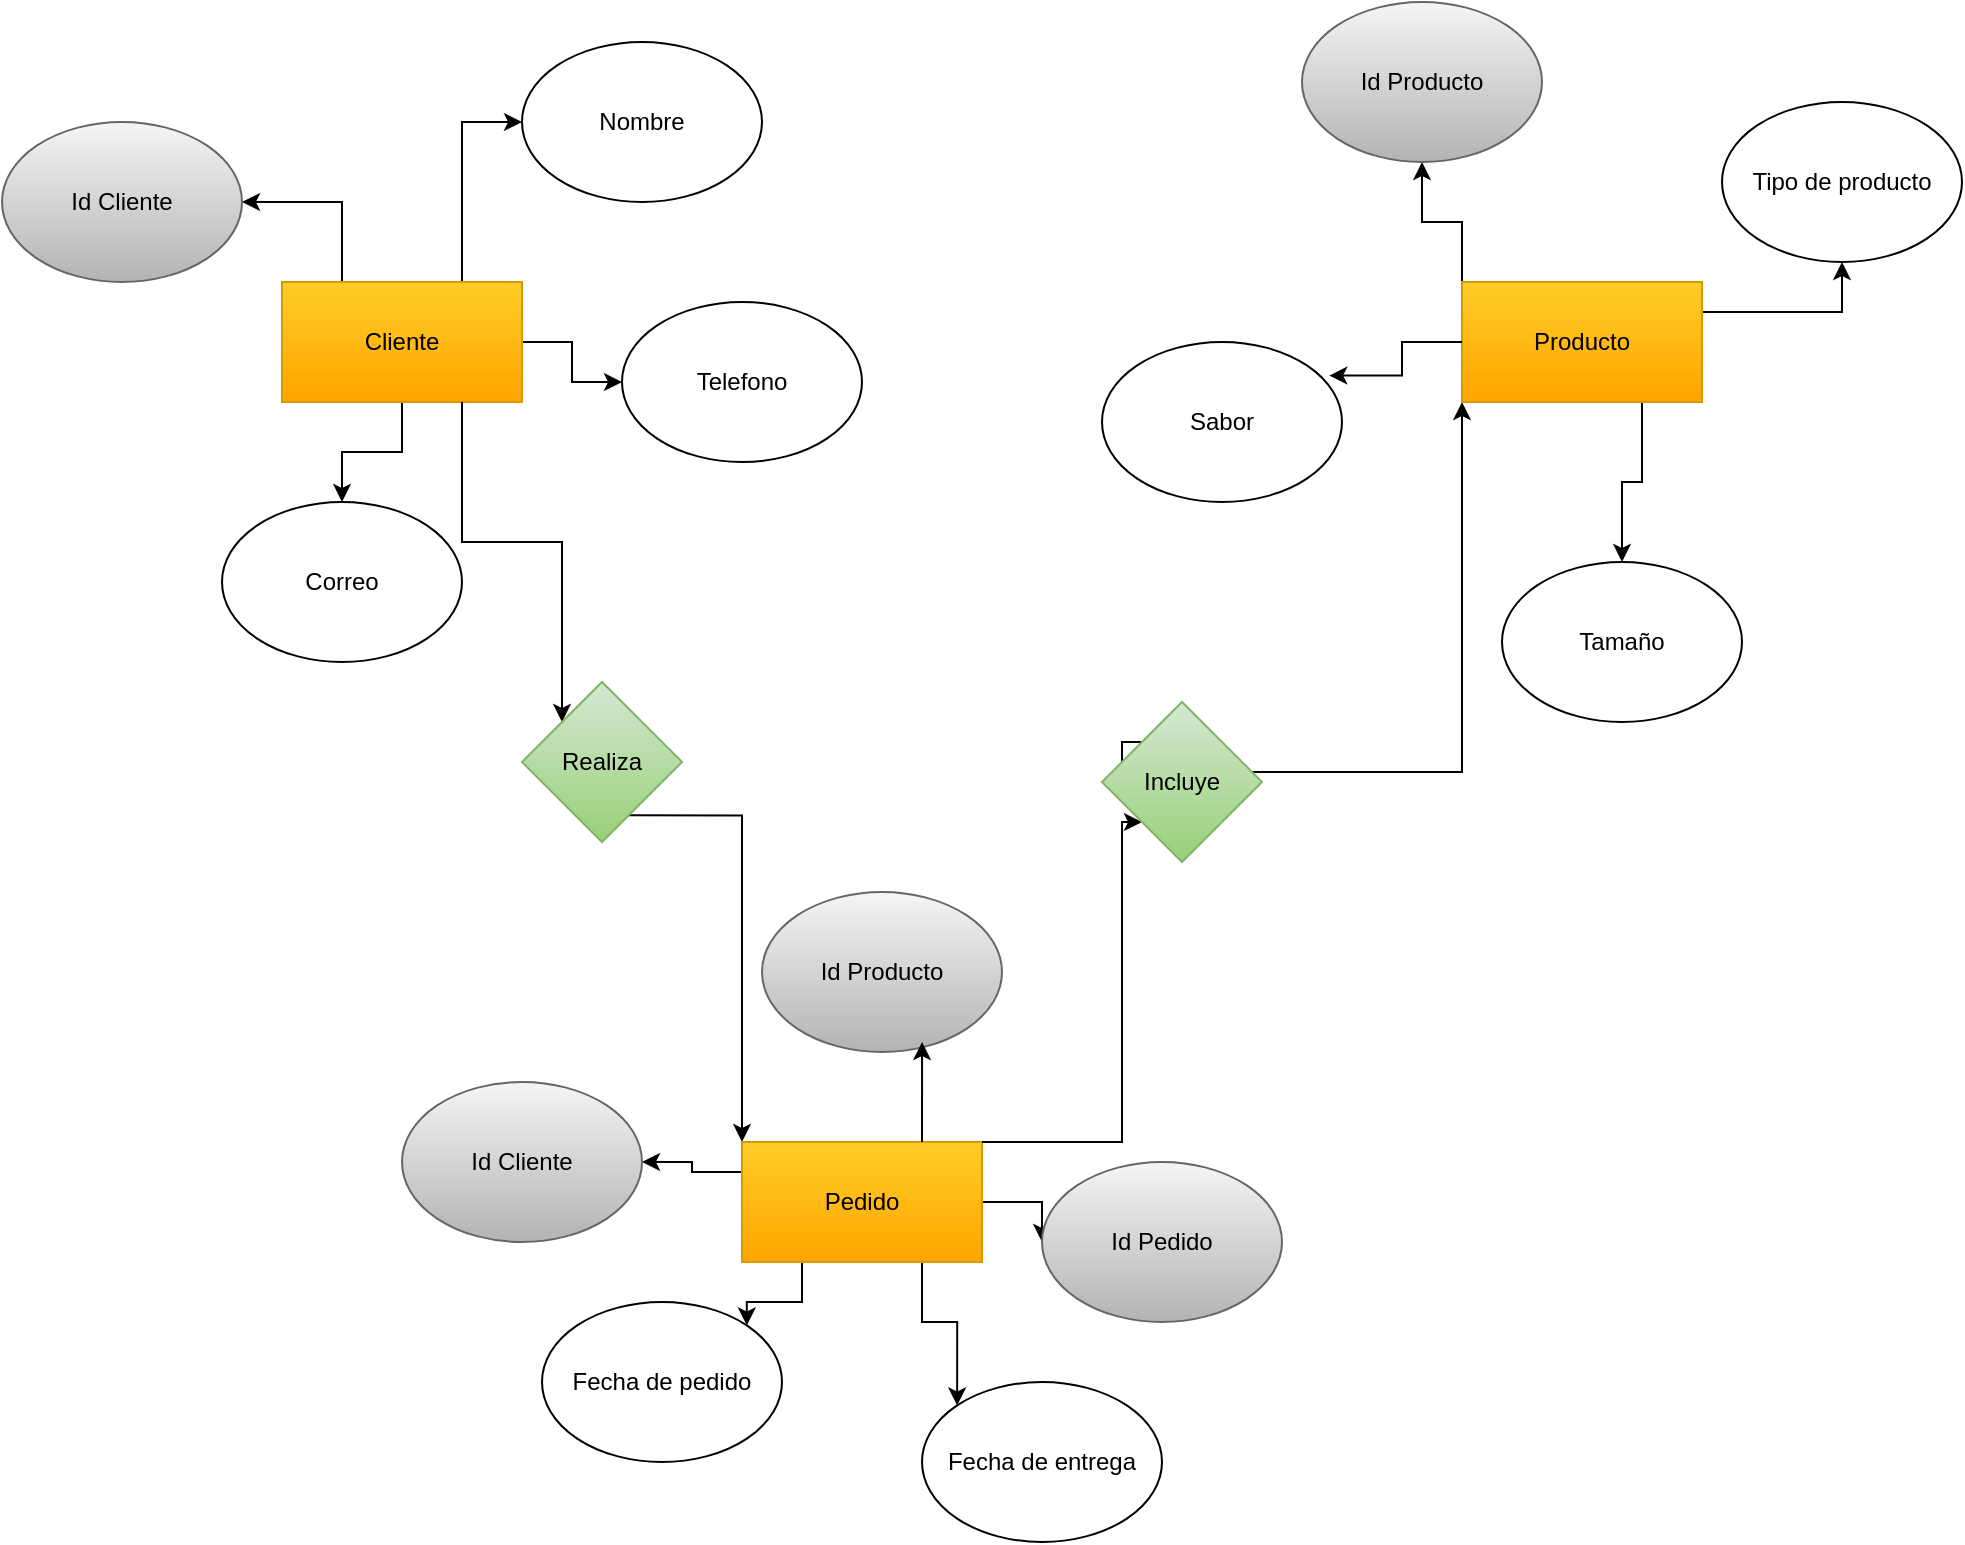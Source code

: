 <mxfile version="28.0.6">
  <diagram name="Página-1" id="2fZBQ1506uBiVGnHBUQl">
    <mxGraphModel dx="1042" dy="1777" grid="1" gridSize="10" guides="1" tooltips="1" connect="1" arrows="1" fold="1" page="1" pageScale="1" pageWidth="827" pageHeight="1169" math="0" shadow="0">
      <root>
        <mxCell id="0" />
        <mxCell id="1" parent="0" />
        <mxCell id="Cb7vbwdoOXR-NI_GIhor-19" style="edgeStyle=orthogonalEdgeStyle;rounded=0;orthogonalLoop=1;jettySize=auto;html=1;exitX=0.25;exitY=0;exitDx=0;exitDy=0;entryX=1;entryY=0.5;entryDx=0;entryDy=0;" edge="1" parent="1" source="Cb7vbwdoOXR-NI_GIhor-1" target="Cb7vbwdoOXR-NI_GIhor-5">
          <mxGeometry relative="1" as="geometry" />
        </mxCell>
        <mxCell id="Cb7vbwdoOXR-NI_GIhor-20" style="edgeStyle=orthogonalEdgeStyle;rounded=0;orthogonalLoop=1;jettySize=auto;html=1;exitX=0.75;exitY=0;exitDx=0;exitDy=0;entryX=0;entryY=0.5;entryDx=0;entryDy=0;" edge="1" parent="1" source="Cb7vbwdoOXR-NI_GIhor-1" target="Cb7vbwdoOXR-NI_GIhor-4">
          <mxGeometry relative="1" as="geometry" />
        </mxCell>
        <mxCell id="Cb7vbwdoOXR-NI_GIhor-21" style="edgeStyle=orthogonalEdgeStyle;rounded=0;orthogonalLoop=1;jettySize=auto;html=1;exitX=1;exitY=0.5;exitDx=0;exitDy=0;entryX=0;entryY=0.5;entryDx=0;entryDy=0;" edge="1" parent="1" source="Cb7vbwdoOXR-NI_GIhor-1" target="Cb7vbwdoOXR-NI_GIhor-6">
          <mxGeometry relative="1" as="geometry" />
        </mxCell>
        <mxCell id="Cb7vbwdoOXR-NI_GIhor-22" style="edgeStyle=orthogonalEdgeStyle;rounded=0;orthogonalLoop=1;jettySize=auto;html=1;exitX=0.5;exitY=1;exitDx=0;exitDy=0;entryX=0.5;entryY=0;entryDx=0;entryDy=0;" edge="1" parent="1" source="Cb7vbwdoOXR-NI_GIhor-1" target="Cb7vbwdoOXR-NI_GIhor-7">
          <mxGeometry relative="1" as="geometry" />
        </mxCell>
        <mxCell id="Cb7vbwdoOXR-NI_GIhor-32" style="edgeStyle=orthogonalEdgeStyle;rounded=0;orthogonalLoop=1;jettySize=auto;html=1;exitX=0.75;exitY=1;exitDx=0;exitDy=0;entryX=0;entryY=0;entryDx=0;entryDy=0;" edge="1" parent="1" source="Cb7vbwdoOXR-NI_GIhor-33" target="Cb7vbwdoOXR-NI_GIhor-2">
          <mxGeometry relative="1" as="geometry" />
        </mxCell>
        <mxCell id="Cb7vbwdoOXR-NI_GIhor-1" value="Cliente" style="rounded=0;whiteSpace=wrap;html=1;fillColor=#ffcd28;strokeColor=#d79b00;gradientColor=#ffa500;" vertex="1" parent="1">
          <mxGeometry x="140" y="120" width="120" height="60" as="geometry" />
        </mxCell>
        <mxCell id="Cb7vbwdoOXR-NI_GIhor-28" style="edgeStyle=orthogonalEdgeStyle;rounded=0;orthogonalLoop=1;jettySize=auto;html=1;exitX=1;exitY=0.5;exitDx=0;exitDy=0;entryX=0;entryY=0.5;entryDx=0;entryDy=0;" edge="1" parent="1" source="Cb7vbwdoOXR-NI_GIhor-2" target="Cb7vbwdoOXR-NI_GIhor-10">
          <mxGeometry relative="1" as="geometry" />
        </mxCell>
        <mxCell id="Cb7vbwdoOXR-NI_GIhor-29" style="edgeStyle=orthogonalEdgeStyle;rounded=0;orthogonalLoop=1;jettySize=auto;html=1;exitX=0.75;exitY=1;exitDx=0;exitDy=0;entryX=0;entryY=0;entryDx=0;entryDy=0;" edge="1" parent="1" source="Cb7vbwdoOXR-NI_GIhor-2" target="Cb7vbwdoOXR-NI_GIhor-18">
          <mxGeometry relative="1" as="geometry" />
        </mxCell>
        <mxCell id="Cb7vbwdoOXR-NI_GIhor-30" style="edgeStyle=orthogonalEdgeStyle;rounded=0;orthogonalLoop=1;jettySize=auto;html=1;exitX=0.25;exitY=1;exitDx=0;exitDy=0;entryX=1;entryY=0;entryDx=0;entryDy=0;" edge="1" parent="1" source="Cb7vbwdoOXR-NI_GIhor-2" target="Cb7vbwdoOXR-NI_GIhor-9">
          <mxGeometry relative="1" as="geometry" />
        </mxCell>
        <mxCell id="Cb7vbwdoOXR-NI_GIhor-31" style="edgeStyle=orthogonalEdgeStyle;rounded=0;orthogonalLoop=1;jettySize=auto;html=1;exitX=0;exitY=0.25;exitDx=0;exitDy=0;entryX=1;entryY=0.5;entryDx=0;entryDy=0;" edge="1" parent="1" source="Cb7vbwdoOXR-NI_GIhor-2" target="Cb7vbwdoOXR-NI_GIhor-17">
          <mxGeometry relative="1" as="geometry" />
        </mxCell>
        <mxCell id="Cb7vbwdoOXR-NI_GIhor-35" style="edgeStyle=orthogonalEdgeStyle;rounded=0;orthogonalLoop=1;jettySize=auto;html=1;exitX=1;exitY=0;exitDx=0;exitDy=0;entryX=0;entryY=1;entryDx=0;entryDy=0;" edge="1" parent="1" source="Cb7vbwdoOXR-NI_GIhor-36" target="Cb7vbwdoOXR-NI_GIhor-3">
          <mxGeometry relative="1" as="geometry">
            <Array as="points">
              <mxPoint x="560" y="365" />
              <mxPoint x="730" y="365" />
            </Array>
          </mxGeometry>
        </mxCell>
        <mxCell id="Cb7vbwdoOXR-NI_GIhor-2" value="Pedido" style="rounded=0;whiteSpace=wrap;html=1;fillColor=#ffcd28;strokeColor=#d79b00;gradientColor=#ffa500;" vertex="1" parent="1">
          <mxGeometry x="370" y="550" width="120" height="60" as="geometry" />
        </mxCell>
        <mxCell id="Cb7vbwdoOXR-NI_GIhor-24" style="edgeStyle=orthogonalEdgeStyle;rounded=0;orthogonalLoop=1;jettySize=auto;html=1;exitX=0;exitY=0;exitDx=0;exitDy=0;entryX=0.5;entryY=1;entryDx=0;entryDy=0;" edge="1" parent="1" source="Cb7vbwdoOXR-NI_GIhor-3" target="Cb7vbwdoOXR-NI_GIhor-8">
          <mxGeometry relative="1" as="geometry" />
        </mxCell>
        <mxCell id="Cb7vbwdoOXR-NI_GIhor-25" style="edgeStyle=orthogonalEdgeStyle;rounded=0;orthogonalLoop=1;jettySize=auto;html=1;exitX=0.75;exitY=1;exitDx=0;exitDy=0;entryX=0.5;entryY=0;entryDx=0;entryDy=0;" edge="1" parent="1" source="Cb7vbwdoOXR-NI_GIhor-3" target="Cb7vbwdoOXR-NI_GIhor-13">
          <mxGeometry relative="1" as="geometry" />
        </mxCell>
        <mxCell id="Cb7vbwdoOXR-NI_GIhor-26" style="edgeStyle=orthogonalEdgeStyle;rounded=0;orthogonalLoop=1;jettySize=auto;html=1;exitX=1;exitY=0.25;exitDx=0;exitDy=0;entryX=0.5;entryY=1;entryDx=0;entryDy=0;" edge="1" parent="1" source="Cb7vbwdoOXR-NI_GIhor-3" target="Cb7vbwdoOXR-NI_GIhor-15">
          <mxGeometry relative="1" as="geometry" />
        </mxCell>
        <mxCell id="Cb7vbwdoOXR-NI_GIhor-3" value="Producto" style="rounded=0;whiteSpace=wrap;html=1;fillColor=#ffcd28;strokeColor=#d79b00;gradientColor=#ffa500;" vertex="1" parent="1">
          <mxGeometry x="730" y="120" width="120" height="60" as="geometry" />
        </mxCell>
        <mxCell id="Cb7vbwdoOXR-NI_GIhor-4" value="Nombre" style="ellipse;whiteSpace=wrap;html=1;" vertex="1" parent="1">
          <mxGeometry x="260" width="120" height="80" as="geometry" />
        </mxCell>
        <mxCell id="Cb7vbwdoOXR-NI_GIhor-5" value="Id Cliente" style="ellipse;whiteSpace=wrap;html=1;fillColor=#f5f5f5;gradientColor=#b3b3b3;strokeColor=#666666;" vertex="1" parent="1">
          <mxGeometry y="40" width="120" height="80" as="geometry" />
        </mxCell>
        <mxCell id="Cb7vbwdoOXR-NI_GIhor-6" value="Telefono" style="ellipse;whiteSpace=wrap;html=1;" vertex="1" parent="1">
          <mxGeometry x="310" y="130" width="120" height="80" as="geometry" />
        </mxCell>
        <mxCell id="Cb7vbwdoOXR-NI_GIhor-7" value="Correo" style="ellipse;whiteSpace=wrap;html=1;" vertex="1" parent="1">
          <mxGeometry x="110" y="230" width="120" height="80" as="geometry" />
        </mxCell>
        <mxCell id="Cb7vbwdoOXR-NI_GIhor-8" value="Id Producto" style="ellipse;whiteSpace=wrap;html=1;fillColor=#f5f5f5;strokeColor=#666666;gradientColor=#b3b3b3;" vertex="1" parent="1">
          <mxGeometry x="650" y="-20" width="120" height="80" as="geometry" />
        </mxCell>
        <mxCell id="Cb7vbwdoOXR-NI_GIhor-9" value="Fecha de pedido" style="ellipse;whiteSpace=wrap;html=1;" vertex="1" parent="1">
          <mxGeometry x="270" y="630" width="120" height="80" as="geometry" />
        </mxCell>
        <mxCell id="Cb7vbwdoOXR-NI_GIhor-10" value="Id Pedido" style="ellipse;whiteSpace=wrap;html=1;fillColor=#f5f5f5;gradientColor=#b3b3b3;strokeColor=#666666;" vertex="1" parent="1">
          <mxGeometry x="520" y="560" width="120" height="80" as="geometry" />
        </mxCell>
        <mxCell id="Cb7vbwdoOXR-NI_GIhor-13" value="Tamaño" style="ellipse;whiteSpace=wrap;html=1;" vertex="1" parent="1">
          <mxGeometry x="750" y="260" width="120" height="80" as="geometry" />
        </mxCell>
        <mxCell id="Cb7vbwdoOXR-NI_GIhor-14" value="Sabor" style="ellipse;whiteSpace=wrap;html=1;" vertex="1" parent="1">
          <mxGeometry x="550" y="150" width="120" height="80" as="geometry" />
        </mxCell>
        <mxCell id="Cb7vbwdoOXR-NI_GIhor-15" value="Tipo de producto" style="ellipse;whiteSpace=wrap;html=1;" vertex="1" parent="1">
          <mxGeometry x="860" y="30" width="120" height="80" as="geometry" />
        </mxCell>
        <mxCell id="Cb7vbwdoOXR-NI_GIhor-16" value="Id Producto" style="ellipse;whiteSpace=wrap;html=1;fillColor=#f5f5f5;strokeColor=#666666;gradientColor=#b3b3b3;" vertex="1" parent="1">
          <mxGeometry x="380" y="425" width="120" height="80" as="geometry" />
        </mxCell>
        <mxCell id="Cb7vbwdoOXR-NI_GIhor-17" value="Id Cliente" style="ellipse;whiteSpace=wrap;html=1;fillColor=#f5f5f5;gradientColor=#b3b3b3;strokeColor=#666666;" vertex="1" parent="1">
          <mxGeometry x="200" y="520" width="120" height="80" as="geometry" />
        </mxCell>
        <mxCell id="Cb7vbwdoOXR-NI_GIhor-18" value="Fecha de entrega" style="ellipse;whiteSpace=wrap;html=1;" vertex="1" parent="1">
          <mxGeometry x="460" y="670" width="120" height="80" as="geometry" />
        </mxCell>
        <mxCell id="Cb7vbwdoOXR-NI_GIhor-23" style="edgeStyle=orthogonalEdgeStyle;rounded=0;orthogonalLoop=1;jettySize=auto;html=1;exitX=0;exitY=0.5;exitDx=0;exitDy=0;entryX=0.947;entryY=0.21;entryDx=0;entryDy=0;entryPerimeter=0;" edge="1" parent="1" source="Cb7vbwdoOXR-NI_GIhor-3" target="Cb7vbwdoOXR-NI_GIhor-14">
          <mxGeometry relative="1" as="geometry" />
        </mxCell>
        <mxCell id="Cb7vbwdoOXR-NI_GIhor-27" style="edgeStyle=orthogonalEdgeStyle;rounded=0;orthogonalLoop=1;jettySize=auto;html=1;exitX=0.75;exitY=0;exitDx=0;exitDy=0;entryX=0.667;entryY=0.938;entryDx=0;entryDy=0;entryPerimeter=0;" edge="1" parent="1" source="Cb7vbwdoOXR-NI_GIhor-2" target="Cb7vbwdoOXR-NI_GIhor-16">
          <mxGeometry relative="1" as="geometry" />
        </mxCell>
        <mxCell id="Cb7vbwdoOXR-NI_GIhor-34" value="" style="edgeStyle=orthogonalEdgeStyle;rounded=0;orthogonalLoop=1;jettySize=auto;html=1;exitX=0.75;exitY=1;exitDx=0;exitDy=0;entryX=0;entryY=0;entryDx=0;entryDy=0;" edge="1" parent="1" source="Cb7vbwdoOXR-NI_GIhor-1" target="Cb7vbwdoOXR-NI_GIhor-33">
          <mxGeometry relative="1" as="geometry">
            <mxPoint x="230" y="180" as="sourcePoint" />
            <mxPoint x="370" y="550" as="targetPoint" />
          </mxGeometry>
        </mxCell>
        <mxCell id="Cb7vbwdoOXR-NI_GIhor-33" value="Realiza" style="rhombus;whiteSpace=wrap;html=1;fillColor=#d5e8d4;gradientColor=#97d077;strokeColor=#82b366;" vertex="1" parent="1">
          <mxGeometry x="260" y="320" width="80" height="80" as="geometry" />
        </mxCell>
        <mxCell id="Cb7vbwdoOXR-NI_GIhor-37" value="" style="edgeStyle=orthogonalEdgeStyle;rounded=0;orthogonalLoop=1;jettySize=auto;html=1;exitX=1;exitY=0;exitDx=0;exitDy=0;entryX=0;entryY=1;entryDx=0;entryDy=0;" edge="1" parent="1" source="Cb7vbwdoOXR-NI_GIhor-2" target="Cb7vbwdoOXR-NI_GIhor-36">
          <mxGeometry relative="1" as="geometry">
            <mxPoint x="490" y="550" as="sourcePoint" />
            <mxPoint x="730" y="180" as="targetPoint" />
            <Array as="points">
              <mxPoint x="560" y="550" />
            </Array>
          </mxGeometry>
        </mxCell>
        <mxCell id="Cb7vbwdoOXR-NI_GIhor-36" value="Incluye" style="rhombus;whiteSpace=wrap;html=1;fillColor=#d5e8d4;gradientColor=#97d077;strokeColor=#82b366;" vertex="1" parent="1">
          <mxGeometry x="550" y="330" width="80" height="80" as="geometry" />
        </mxCell>
      </root>
    </mxGraphModel>
  </diagram>
</mxfile>
